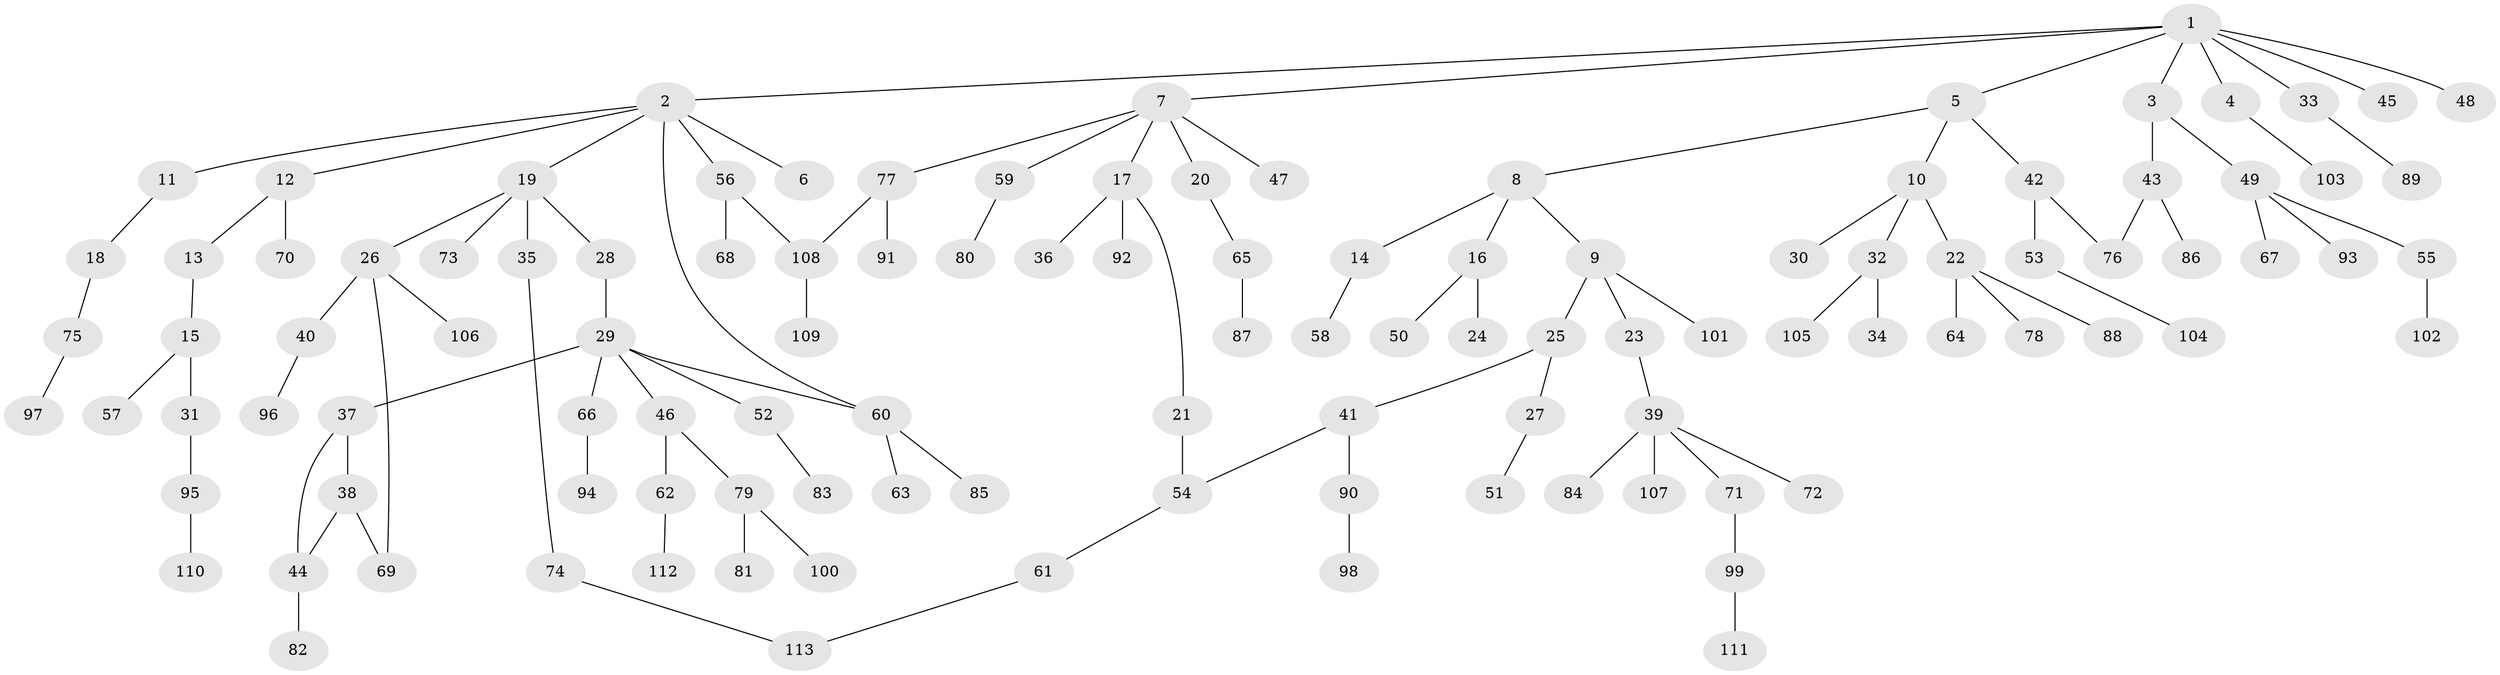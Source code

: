 // Generated by graph-tools (version 1.1) at 2025/10/02/27/25 16:10:54]
// undirected, 113 vertices, 119 edges
graph export_dot {
graph [start="1"]
  node [color=gray90,style=filled];
  1;
  2;
  3;
  4;
  5;
  6;
  7;
  8;
  9;
  10;
  11;
  12;
  13;
  14;
  15;
  16;
  17;
  18;
  19;
  20;
  21;
  22;
  23;
  24;
  25;
  26;
  27;
  28;
  29;
  30;
  31;
  32;
  33;
  34;
  35;
  36;
  37;
  38;
  39;
  40;
  41;
  42;
  43;
  44;
  45;
  46;
  47;
  48;
  49;
  50;
  51;
  52;
  53;
  54;
  55;
  56;
  57;
  58;
  59;
  60;
  61;
  62;
  63;
  64;
  65;
  66;
  67;
  68;
  69;
  70;
  71;
  72;
  73;
  74;
  75;
  76;
  77;
  78;
  79;
  80;
  81;
  82;
  83;
  84;
  85;
  86;
  87;
  88;
  89;
  90;
  91;
  92;
  93;
  94;
  95;
  96;
  97;
  98;
  99;
  100;
  101;
  102;
  103;
  104;
  105;
  106;
  107;
  108;
  109;
  110;
  111;
  112;
  113;
  1 -- 2;
  1 -- 3;
  1 -- 4;
  1 -- 5;
  1 -- 7;
  1 -- 33;
  1 -- 45;
  1 -- 48;
  2 -- 6;
  2 -- 11;
  2 -- 12;
  2 -- 19;
  2 -- 56;
  2 -- 60;
  3 -- 43;
  3 -- 49;
  4 -- 103;
  5 -- 8;
  5 -- 10;
  5 -- 42;
  7 -- 17;
  7 -- 20;
  7 -- 47;
  7 -- 59;
  7 -- 77;
  8 -- 9;
  8 -- 14;
  8 -- 16;
  9 -- 23;
  9 -- 25;
  9 -- 101;
  10 -- 22;
  10 -- 30;
  10 -- 32;
  11 -- 18;
  12 -- 13;
  12 -- 70;
  13 -- 15;
  14 -- 58;
  15 -- 31;
  15 -- 57;
  16 -- 24;
  16 -- 50;
  17 -- 21;
  17 -- 36;
  17 -- 92;
  18 -- 75;
  19 -- 26;
  19 -- 28;
  19 -- 35;
  19 -- 73;
  20 -- 65;
  21 -- 54;
  22 -- 64;
  22 -- 78;
  22 -- 88;
  23 -- 39;
  25 -- 27;
  25 -- 41;
  26 -- 40;
  26 -- 106;
  26 -- 69;
  27 -- 51;
  28 -- 29;
  29 -- 37;
  29 -- 46;
  29 -- 52;
  29 -- 60;
  29 -- 66;
  31 -- 95;
  32 -- 34;
  32 -- 105;
  33 -- 89;
  35 -- 74;
  37 -- 38;
  37 -- 44;
  38 -- 44;
  38 -- 69;
  39 -- 71;
  39 -- 72;
  39 -- 84;
  39 -- 107;
  40 -- 96;
  41 -- 90;
  41 -- 54;
  42 -- 53;
  42 -- 76;
  43 -- 76;
  43 -- 86;
  44 -- 82;
  46 -- 62;
  46 -- 79;
  49 -- 55;
  49 -- 67;
  49 -- 93;
  52 -- 83;
  53 -- 104;
  54 -- 61;
  55 -- 102;
  56 -- 68;
  56 -- 108;
  59 -- 80;
  60 -- 63;
  60 -- 85;
  61 -- 113;
  62 -- 112;
  65 -- 87;
  66 -- 94;
  71 -- 99;
  74 -- 113;
  75 -- 97;
  77 -- 91;
  77 -- 108;
  79 -- 81;
  79 -- 100;
  90 -- 98;
  95 -- 110;
  99 -- 111;
  108 -- 109;
}
